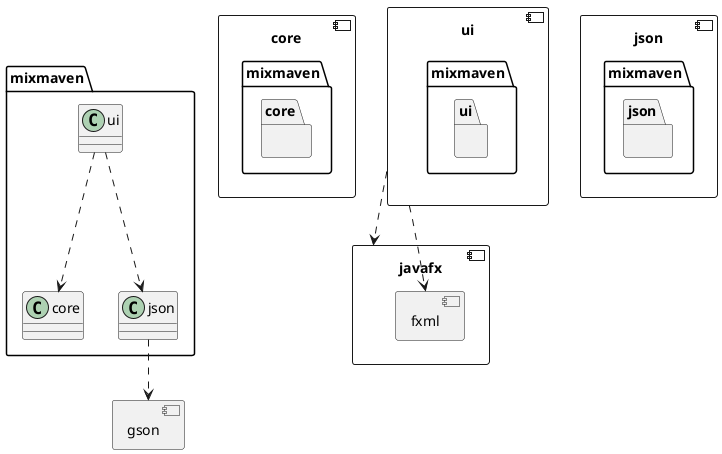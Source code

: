 @startuml architecture
component core{
    package mixmaven.core{

    }
    
}
component ui {
    package mixmaven.ui{

    }
    
}

component javafx{
    component fxml{

    }

}
component json {
    package mixmaven.json{
    }
}

component gson{

}

ui..> javafx
ui ..> fxml
mixmaven.ui ..> mixmaven.core
mixmaven.ui ..> mixmaven.json
mixmaven.json ..> gson
@enduml
